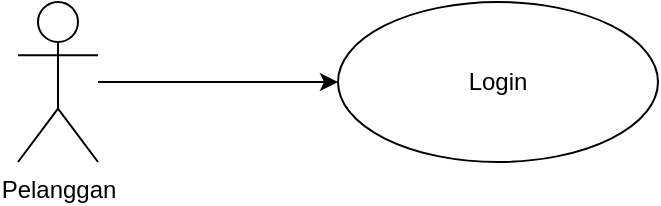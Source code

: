 <mxfile version="10.7.5" type="github"><diagram id="U7qLZPwcS9N2V8d5m09A" name="Page-1"><mxGraphModel dx="1080" dy="463" grid="1" gridSize="10" guides="1" tooltips="1" connect="1" arrows="1" fold="1" page="1" pageScale="1" pageWidth="827" pageHeight="1169" math="0" shadow="0"><root><mxCell id="0"/><mxCell id="1" parent="0"/><mxCell id="VcFjDb3AW3nnCSWS2Ruk-1" value="Pelanggan" style="shape=umlActor;verticalLabelPosition=bottom;labelBackgroundColor=#ffffff;verticalAlign=top;html=1;" vertex="1" parent="1"><mxGeometry x="40" y="40" width="40" height="80" as="geometry"/></mxCell><mxCell id="VcFjDb3AW3nnCSWS2Ruk-2" value="Login" style="ellipse;whiteSpace=wrap;html=1;" vertex="1" parent="1"><mxGeometry x="200" y="40" width="160" height="80" as="geometry"/></mxCell><mxCell id="VcFjDb3AW3nnCSWS2Ruk-3" value="" style="endArrow=classic;html=1;entryX=0;entryY=0.5;entryDx=0;entryDy=0;" edge="1" parent="1" target="VcFjDb3AW3nnCSWS2Ruk-2"><mxGeometry width="50" height="50" relative="1" as="geometry"><mxPoint x="80" y="80" as="sourcePoint"/><mxPoint x="60" y="290" as="targetPoint"/></mxGeometry></mxCell></root></mxGraphModel></diagram></mxfile>